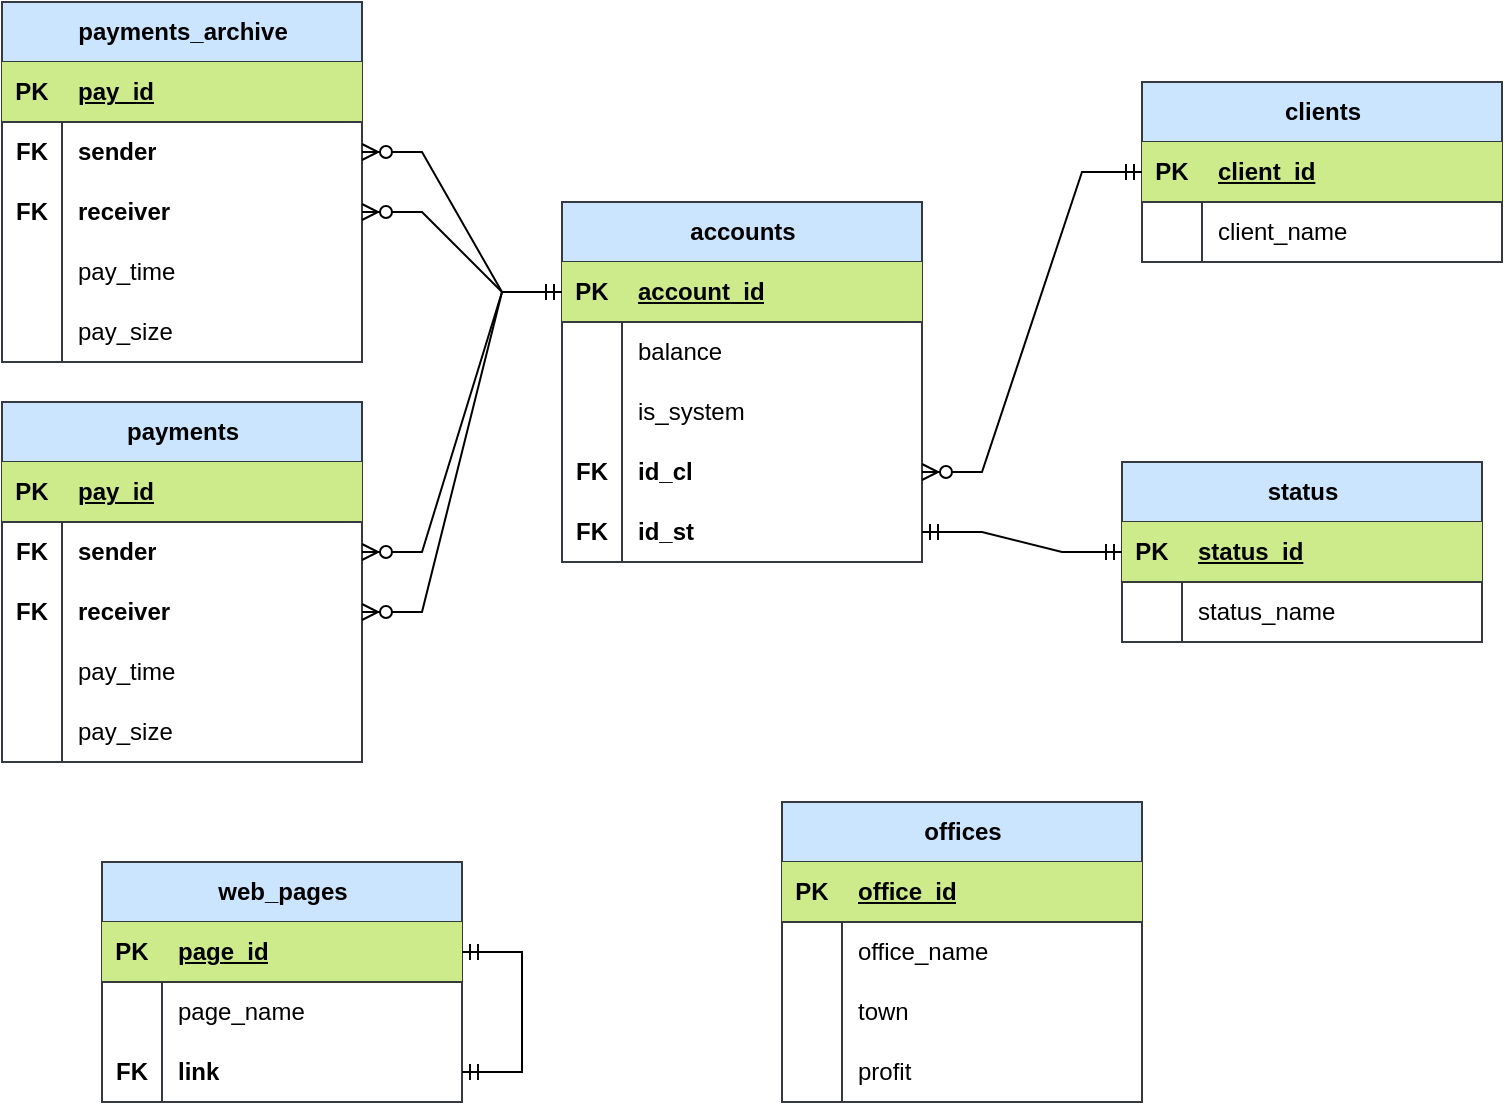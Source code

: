 <mxfile version="24.7.17">
  <diagram id="R2lEEEUBdFMjLlhIrx00" name="Page-1">
    <mxGraphModel dx="1195" dy="1673" grid="1" gridSize="10" guides="1" tooltips="1" connect="1" arrows="1" fold="1" page="1" pageScale="1" pageWidth="850" pageHeight="1100" math="0" shadow="0" extFonts="Permanent Marker^https://fonts.googleapis.com/css?family=Permanent+Marker">
      <root>
        <mxCell id="0" />
        <mxCell id="1" parent="0" />
        <mxCell id="-ER5kbTZznLm9mM8vhgm-2" value="clients" style="shape=table;startSize=30;container=1;collapsible=1;childLayout=tableLayout;fixedRows=1;rowLines=0;fontStyle=1;align=center;resizeLast=1;html=1;fillColor=#cce5ff;strokeColor=#36393d;" vertex="1" parent="1">
          <mxGeometry x="610" y="-90" width="180" height="90" as="geometry">
            <mxRectangle x="100" y="130" width="70" height="30" as="alternateBounds" />
          </mxGeometry>
        </mxCell>
        <mxCell id="-ER5kbTZznLm9mM8vhgm-3" value="" style="shape=tableRow;horizontal=0;startSize=0;swimlaneHead=0;swimlaneBody=0;fillColor=#cdeb8b;collapsible=0;dropTarget=0;points=[[0,0.5],[1,0.5]];portConstraint=eastwest;top=0;left=0;right=0;bottom=1;strokeColor=#36393d;" vertex="1" parent="-ER5kbTZznLm9mM8vhgm-2">
          <mxGeometry y="30" width="180" height="30" as="geometry" />
        </mxCell>
        <mxCell id="-ER5kbTZznLm9mM8vhgm-4" value="PK" style="shape=partialRectangle;connectable=0;fillColor=none;top=0;left=0;bottom=0;right=0;fontStyle=1;overflow=hidden;whiteSpace=wrap;html=1;" vertex="1" parent="-ER5kbTZznLm9mM8vhgm-3">
          <mxGeometry width="30" height="30" as="geometry">
            <mxRectangle width="30" height="30" as="alternateBounds" />
          </mxGeometry>
        </mxCell>
        <mxCell id="-ER5kbTZznLm9mM8vhgm-5" value="client_id" style="shape=partialRectangle;connectable=0;fillColor=none;top=0;left=0;bottom=0;right=0;align=left;spacingLeft=6;fontStyle=5;overflow=hidden;whiteSpace=wrap;html=1;" vertex="1" parent="-ER5kbTZznLm9mM8vhgm-3">
          <mxGeometry x="30" width="150" height="30" as="geometry">
            <mxRectangle width="150" height="30" as="alternateBounds" />
          </mxGeometry>
        </mxCell>
        <mxCell id="-ER5kbTZznLm9mM8vhgm-6" value="" style="shape=tableRow;horizontal=0;startSize=0;swimlaneHead=0;swimlaneBody=0;fillColor=none;collapsible=0;dropTarget=0;points=[[0,0.5],[1,0.5]];portConstraint=eastwest;top=0;left=0;right=0;bottom=0;" vertex="1" parent="-ER5kbTZznLm9mM8vhgm-2">
          <mxGeometry y="60" width="180" height="30" as="geometry" />
        </mxCell>
        <mxCell id="-ER5kbTZznLm9mM8vhgm-7" value="" style="shape=partialRectangle;connectable=0;fillColor=none;top=0;left=0;bottom=0;right=0;editable=1;overflow=hidden;whiteSpace=wrap;html=1;" vertex="1" parent="-ER5kbTZznLm9mM8vhgm-6">
          <mxGeometry width="30" height="30" as="geometry">
            <mxRectangle width="30" height="30" as="alternateBounds" />
          </mxGeometry>
        </mxCell>
        <mxCell id="-ER5kbTZznLm9mM8vhgm-8" value="client_name" style="shape=partialRectangle;connectable=0;fillColor=none;top=0;left=0;bottom=0;right=0;align=left;spacingLeft=6;overflow=hidden;whiteSpace=wrap;html=1;" vertex="1" parent="-ER5kbTZznLm9mM8vhgm-6">
          <mxGeometry x="30" width="150" height="30" as="geometry">
            <mxRectangle width="150" height="30" as="alternateBounds" />
          </mxGeometry>
        </mxCell>
        <mxCell id="-ER5kbTZznLm9mM8vhgm-18" value="status" style="shape=table;startSize=30;container=1;collapsible=1;childLayout=tableLayout;fixedRows=1;rowLines=0;fontStyle=1;align=center;resizeLast=1;html=1;fillColor=#cce5ff;strokeColor=#36393d;" vertex="1" parent="1">
          <mxGeometry x="600" y="100" width="180" height="90" as="geometry" />
        </mxCell>
        <mxCell id="-ER5kbTZznLm9mM8vhgm-19" value="" style="shape=tableRow;horizontal=0;startSize=0;swimlaneHead=0;swimlaneBody=0;fillColor=#cdeb8b;collapsible=0;dropTarget=0;points=[[0,0.5],[1,0.5]];portConstraint=eastwest;top=0;left=0;right=0;bottom=1;strokeColor=#36393d;" vertex="1" parent="-ER5kbTZznLm9mM8vhgm-18">
          <mxGeometry y="30" width="180" height="30" as="geometry" />
        </mxCell>
        <mxCell id="-ER5kbTZznLm9mM8vhgm-20" value="PK" style="shape=partialRectangle;connectable=0;fillColor=none;top=0;left=0;bottom=0;right=0;fontStyle=1;overflow=hidden;whiteSpace=wrap;html=1;" vertex="1" parent="-ER5kbTZznLm9mM8vhgm-19">
          <mxGeometry width="30" height="30" as="geometry">
            <mxRectangle width="30" height="30" as="alternateBounds" />
          </mxGeometry>
        </mxCell>
        <mxCell id="-ER5kbTZznLm9mM8vhgm-21" value="status_id" style="shape=partialRectangle;connectable=0;fillColor=none;top=0;left=0;bottom=0;right=0;align=left;spacingLeft=6;fontStyle=5;overflow=hidden;whiteSpace=wrap;html=1;" vertex="1" parent="-ER5kbTZznLm9mM8vhgm-19">
          <mxGeometry x="30" width="150" height="30" as="geometry">
            <mxRectangle width="150" height="30" as="alternateBounds" />
          </mxGeometry>
        </mxCell>
        <mxCell id="-ER5kbTZznLm9mM8vhgm-22" value="" style="shape=tableRow;horizontal=0;startSize=0;swimlaneHead=0;swimlaneBody=0;fillColor=none;collapsible=0;dropTarget=0;points=[[0,0.5],[1,0.5]];portConstraint=eastwest;top=0;left=0;right=0;bottom=0;" vertex="1" parent="-ER5kbTZznLm9mM8vhgm-18">
          <mxGeometry y="60" width="180" height="30" as="geometry" />
        </mxCell>
        <mxCell id="-ER5kbTZznLm9mM8vhgm-23" value="" style="shape=partialRectangle;connectable=0;fillColor=none;top=0;left=0;bottom=0;right=0;editable=1;overflow=hidden;whiteSpace=wrap;html=1;" vertex="1" parent="-ER5kbTZznLm9mM8vhgm-22">
          <mxGeometry width="30" height="30" as="geometry">
            <mxRectangle width="30" height="30" as="alternateBounds" />
          </mxGeometry>
        </mxCell>
        <mxCell id="-ER5kbTZznLm9mM8vhgm-24" value="status_name" style="shape=partialRectangle;connectable=0;fillColor=none;top=0;left=0;bottom=0;right=0;align=left;spacingLeft=6;overflow=hidden;whiteSpace=wrap;html=1;" vertex="1" parent="-ER5kbTZznLm9mM8vhgm-22">
          <mxGeometry x="30" width="150" height="30" as="geometry">
            <mxRectangle width="150" height="30" as="alternateBounds" />
          </mxGeometry>
        </mxCell>
        <mxCell id="-ER5kbTZznLm9mM8vhgm-31" value="accounts" style="shape=table;startSize=30;container=1;collapsible=1;childLayout=tableLayout;fixedRows=1;rowLines=0;fontStyle=1;align=center;resizeLast=1;html=1;fillColor=#cce5ff;strokeColor=#36393d;" vertex="1" parent="1">
          <mxGeometry x="320" y="-30" width="180" height="180" as="geometry" />
        </mxCell>
        <mxCell id="-ER5kbTZznLm9mM8vhgm-32" value="" style="shape=tableRow;horizontal=0;startSize=0;swimlaneHead=0;swimlaneBody=0;fillColor=#cdeb8b;collapsible=0;dropTarget=0;points=[[0,0.5],[1,0.5]];portConstraint=eastwest;top=0;left=0;right=0;bottom=1;strokeColor=#36393d;" vertex="1" parent="-ER5kbTZznLm9mM8vhgm-31">
          <mxGeometry y="30" width="180" height="30" as="geometry" />
        </mxCell>
        <mxCell id="-ER5kbTZznLm9mM8vhgm-33" value="PK" style="shape=partialRectangle;connectable=0;fillColor=none;top=0;left=0;bottom=0;right=0;fontStyle=1;overflow=hidden;whiteSpace=wrap;html=1;" vertex="1" parent="-ER5kbTZznLm9mM8vhgm-32">
          <mxGeometry width="30" height="30" as="geometry">
            <mxRectangle width="30" height="30" as="alternateBounds" />
          </mxGeometry>
        </mxCell>
        <mxCell id="-ER5kbTZznLm9mM8vhgm-34" value="account_id" style="shape=partialRectangle;connectable=0;fillColor=none;top=0;left=0;bottom=0;right=0;align=left;spacingLeft=6;fontStyle=5;overflow=hidden;whiteSpace=wrap;html=1;" vertex="1" parent="-ER5kbTZznLm9mM8vhgm-32">
          <mxGeometry x="30" width="150" height="30" as="geometry">
            <mxRectangle width="150" height="30" as="alternateBounds" />
          </mxGeometry>
        </mxCell>
        <mxCell id="-ER5kbTZznLm9mM8vhgm-35" value="" style="shape=tableRow;horizontal=0;startSize=0;swimlaneHead=0;swimlaneBody=0;fillColor=none;collapsible=0;dropTarget=0;points=[[0,0.5],[1,0.5]];portConstraint=eastwest;top=0;left=0;right=0;bottom=0;" vertex="1" parent="-ER5kbTZznLm9mM8vhgm-31">
          <mxGeometry y="60" width="180" height="30" as="geometry" />
        </mxCell>
        <mxCell id="-ER5kbTZznLm9mM8vhgm-36" value="" style="shape=partialRectangle;connectable=0;fillColor=none;top=0;left=0;bottom=0;right=0;editable=1;overflow=hidden;whiteSpace=wrap;html=1;" vertex="1" parent="-ER5kbTZznLm9mM8vhgm-35">
          <mxGeometry width="30" height="30" as="geometry">
            <mxRectangle width="30" height="30" as="alternateBounds" />
          </mxGeometry>
        </mxCell>
        <mxCell id="-ER5kbTZznLm9mM8vhgm-37" value="balance" style="shape=partialRectangle;connectable=0;fillColor=none;top=0;left=0;bottom=0;right=0;align=left;spacingLeft=6;overflow=hidden;whiteSpace=wrap;html=1;" vertex="1" parent="-ER5kbTZznLm9mM8vhgm-35">
          <mxGeometry x="30" width="150" height="30" as="geometry">
            <mxRectangle width="150" height="30" as="alternateBounds" />
          </mxGeometry>
        </mxCell>
        <mxCell id="-ER5kbTZznLm9mM8vhgm-38" value="" style="shape=tableRow;horizontal=0;startSize=0;swimlaneHead=0;swimlaneBody=0;fillColor=none;collapsible=0;dropTarget=0;points=[[0,0.5],[1,0.5]];portConstraint=eastwest;top=0;left=0;right=0;bottom=0;" vertex="1" parent="-ER5kbTZznLm9mM8vhgm-31">
          <mxGeometry y="90" width="180" height="30" as="geometry" />
        </mxCell>
        <mxCell id="-ER5kbTZznLm9mM8vhgm-39" value="" style="shape=partialRectangle;connectable=0;fillColor=none;top=0;left=0;bottom=0;right=0;editable=1;overflow=hidden;whiteSpace=wrap;html=1;" vertex="1" parent="-ER5kbTZznLm9mM8vhgm-38">
          <mxGeometry width="30" height="30" as="geometry">
            <mxRectangle width="30" height="30" as="alternateBounds" />
          </mxGeometry>
        </mxCell>
        <mxCell id="-ER5kbTZznLm9mM8vhgm-40" value="is_system" style="shape=partialRectangle;connectable=0;fillColor=none;top=0;left=0;bottom=0;right=0;align=left;spacingLeft=6;overflow=hidden;whiteSpace=wrap;html=1;" vertex="1" parent="-ER5kbTZznLm9mM8vhgm-38">
          <mxGeometry x="30" width="150" height="30" as="geometry">
            <mxRectangle width="150" height="30" as="alternateBounds" />
          </mxGeometry>
        </mxCell>
        <mxCell id="-ER5kbTZznLm9mM8vhgm-41" value="" style="shape=tableRow;horizontal=0;startSize=0;swimlaneHead=0;swimlaneBody=0;fillColor=none;collapsible=0;dropTarget=0;points=[[0,0.5],[1,0.5]];portConstraint=eastwest;top=0;left=0;right=0;bottom=0;" vertex="1" parent="-ER5kbTZznLm9mM8vhgm-31">
          <mxGeometry y="120" width="180" height="30" as="geometry" />
        </mxCell>
        <mxCell id="-ER5kbTZznLm9mM8vhgm-42" value="&lt;b&gt;FK&lt;/b&gt;" style="shape=partialRectangle;connectable=0;fillColor=none;top=0;left=0;bottom=0;right=0;editable=1;overflow=hidden;whiteSpace=wrap;html=1;" vertex="1" parent="-ER5kbTZznLm9mM8vhgm-41">
          <mxGeometry width="30" height="30" as="geometry">
            <mxRectangle width="30" height="30" as="alternateBounds" />
          </mxGeometry>
        </mxCell>
        <mxCell id="-ER5kbTZznLm9mM8vhgm-43" value="&lt;b&gt;id_cl&lt;/b&gt;" style="shape=partialRectangle;connectable=0;fillColor=none;top=0;left=0;bottom=0;right=0;align=left;spacingLeft=6;overflow=hidden;whiteSpace=wrap;html=1;" vertex="1" parent="-ER5kbTZznLm9mM8vhgm-41">
          <mxGeometry x="30" width="150" height="30" as="geometry">
            <mxRectangle width="150" height="30" as="alternateBounds" />
          </mxGeometry>
        </mxCell>
        <mxCell id="-ER5kbTZznLm9mM8vhgm-57" value="" style="shape=tableRow;horizontal=0;startSize=0;swimlaneHead=0;swimlaneBody=0;fillColor=none;collapsible=0;dropTarget=0;points=[[0,0.5],[1,0.5]];portConstraint=eastwest;top=0;left=0;right=0;bottom=0;" vertex="1" parent="-ER5kbTZznLm9mM8vhgm-31">
          <mxGeometry y="150" width="180" height="30" as="geometry" />
        </mxCell>
        <mxCell id="-ER5kbTZznLm9mM8vhgm-58" value="&lt;b&gt;FK&lt;/b&gt;" style="shape=partialRectangle;connectable=0;fillColor=none;top=0;left=0;bottom=0;right=0;editable=1;overflow=hidden;whiteSpace=wrap;html=1;" vertex="1" parent="-ER5kbTZznLm9mM8vhgm-57">
          <mxGeometry width="30" height="30" as="geometry">
            <mxRectangle width="30" height="30" as="alternateBounds" />
          </mxGeometry>
        </mxCell>
        <mxCell id="-ER5kbTZznLm9mM8vhgm-59" value="&lt;b&gt;id_st&lt;/b&gt;" style="shape=partialRectangle;connectable=0;fillColor=none;top=0;left=0;bottom=0;right=0;align=left;spacingLeft=6;overflow=hidden;whiteSpace=wrap;html=1;" vertex="1" parent="-ER5kbTZznLm9mM8vhgm-57">
          <mxGeometry x="30" width="150" height="30" as="geometry">
            <mxRectangle width="150" height="30" as="alternateBounds" />
          </mxGeometry>
        </mxCell>
        <mxCell id="-ER5kbTZznLm9mM8vhgm-60" value="payments" style="shape=table;startSize=30;container=1;collapsible=1;childLayout=tableLayout;fixedRows=1;rowLines=0;fontStyle=1;align=center;resizeLast=1;html=1;fillColor=#cce5ff;strokeColor=#36393d;" vertex="1" parent="1">
          <mxGeometry x="40" y="70" width="180" height="180" as="geometry" />
        </mxCell>
        <mxCell id="-ER5kbTZznLm9mM8vhgm-61" value="" style="shape=tableRow;horizontal=0;startSize=0;swimlaneHead=0;swimlaneBody=0;fillColor=#cdeb8b;collapsible=0;dropTarget=0;points=[[0,0.5],[1,0.5]];portConstraint=eastwest;top=0;left=0;right=0;bottom=1;strokeColor=#36393d;" vertex="1" parent="-ER5kbTZznLm9mM8vhgm-60">
          <mxGeometry y="30" width="180" height="30" as="geometry" />
        </mxCell>
        <mxCell id="-ER5kbTZznLm9mM8vhgm-62" value="PK" style="shape=partialRectangle;connectable=0;fillColor=none;top=0;left=0;bottom=0;right=0;fontStyle=1;overflow=hidden;whiteSpace=wrap;html=1;" vertex="1" parent="-ER5kbTZznLm9mM8vhgm-61">
          <mxGeometry width="30" height="30" as="geometry">
            <mxRectangle width="30" height="30" as="alternateBounds" />
          </mxGeometry>
        </mxCell>
        <mxCell id="-ER5kbTZznLm9mM8vhgm-63" value="pay_id" style="shape=partialRectangle;connectable=0;fillColor=none;top=0;left=0;bottom=0;right=0;align=left;spacingLeft=6;fontStyle=5;overflow=hidden;whiteSpace=wrap;html=1;" vertex="1" parent="-ER5kbTZznLm9mM8vhgm-61">
          <mxGeometry x="30" width="150" height="30" as="geometry">
            <mxRectangle width="150" height="30" as="alternateBounds" />
          </mxGeometry>
        </mxCell>
        <mxCell id="-ER5kbTZznLm9mM8vhgm-64" value="" style="shape=tableRow;horizontal=0;startSize=0;swimlaneHead=0;swimlaneBody=0;fillColor=none;collapsible=0;dropTarget=0;points=[[0,0.5],[1,0.5]];portConstraint=eastwest;top=0;left=0;right=0;bottom=0;" vertex="1" parent="-ER5kbTZznLm9mM8vhgm-60">
          <mxGeometry y="60" width="180" height="30" as="geometry" />
        </mxCell>
        <mxCell id="-ER5kbTZznLm9mM8vhgm-65" value="FK" style="shape=partialRectangle;connectable=0;fillColor=none;top=0;left=0;bottom=0;right=0;editable=1;overflow=hidden;whiteSpace=wrap;html=1;fontStyle=1" vertex="1" parent="-ER5kbTZznLm9mM8vhgm-64">
          <mxGeometry width="30" height="30" as="geometry">
            <mxRectangle width="30" height="30" as="alternateBounds" />
          </mxGeometry>
        </mxCell>
        <mxCell id="-ER5kbTZznLm9mM8vhgm-66" value="sender" style="shape=partialRectangle;connectable=0;fillColor=none;top=0;left=0;bottom=0;right=0;align=left;spacingLeft=6;overflow=hidden;whiteSpace=wrap;html=1;fontStyle=1" vertex="1" parent="-ER5kbTZznLm9mM8vhgm-64">
          <mxGeometry x="30" width="150" height="30" as="geometry">
            <mxRectangle width="150" height="30" as="alternateBounds" />
          </mxGeometry>
        </mxCell>
        <mxCell id="-ER5kbTZznLm9mM8vhgm-67" value="" style="shape=tableRow;horizontal=0;startSize=0;swimlaneHead=0;swimlaneBody=0;fillColor=none;collapsible=0;dropTarget=0;points=[[0,0.5],[1,0.5]];portConstraint=eastwest;top=0;left=0;right=0;bottom=0;" vertex="1" parent="-ER5kbTZznLm9mM8vhgm-60">
          <mxGeometry y="90" width="180" height="30" as="geometry" />
        </mxCell>
        <mxCell id="-ER5kbTZznLm9mM8vhgm-68" value="FK" style="shape=partialRectangle;connectable=0;fillColor=none;top=0;left=0;bottom=0;right=0;editable=1;overflow=hidden;whiteSpace=wrap;html=1;fontStyle=1" vertex="1" parent="-ER5kbTZznLm9mM8vhgm-67">
          <mxGeometry width="30" height="30" as="geometry">
            <mxRectangle width="30" height="30" as="alternateBounds" />
          </mxGeometry>
        </mxCell>
        <mxCell id="-ER5kbTZznLm9mM8vhgm-69" value="receiver" style="shape=partialRectangle;connectable=0;fillColor=none;top=0;left=0;bottom=0;right=0;align=left;spacingLeft=6;overflow=hidden;whiteSpace=wrap;html=1;fontStyle=1" vertex="1" parent="-ER5kbTZznLm9mM8vhgm-67">
          <mxGeometry x="30" width="150" height="30" as="geometry">
            <mxRectangle width="150" height="30" as="alternateBounds" />
          </mxGeometry>
        </mxCell>
        <mxCell id="-ER5kbTZznLm9mM8vhgm-70" value="" style="shape=tableRow;horizontal=0;startSize=0;swimlaneHead=0;swimlaneBody=0;fillColor=none;collapsible=0;dropTarget=0;points=[[0,0.5],[1,0.5]];portConstraint=eastwest;top=0;left=0;right=0;bottom=0;" vertex="1" parent="-ER5kbTZznLm9mM8vhgm-60">
          <mxGeometry y="120" width="180" height="30" as="geometry" />
        </mxCell>
        <mxCell id="-ER5kbTZznLm9mM8vhgm-71" value="" style="shape=partialRectangle;connectable=0;fillColor=none;top=0;left=0;bottom=0;right=0;editable=1;overflow=hidden;whiteSpace=wrap;html=1;" vertex="1" parent="-ER5kbTZznLm9mM8vhgm-70">
          <mxGeometry width="30" height="30" as="geometry">
            <mxRectangle width="30" height="30" as="alternateBounds" />
          </mxGeometry>
        </mxCell>
        <mxCell id="-ER5kbTZznLm9mM8vhgm-72" value="pay_time" style="shape=partialRectangle;connectable=0;fillColor=none;top=0;left=0;bottom=0;right=0;align=left;spacingLeft=6;overflow=hidden;whiteSpace=wrap;html=1;" vertex="1" parent="-ER5kbTZznLm9mM8vhgm-70">
          <mxGeometry x="30" width="150" height="30" as="geometry">
            <mxRectangle width="150" height="30" as="alternateBounds" />
          </mxGeometry>
        </mxCell>
        <mxCell id="-ER5kbTZznLm9mM8vhgm-73" value="" style="shape=tableRow;horizontal=0;startSize=0;swimlaneHead=0;swimlaneBody=0;fillColor=none;collapsible=0;dropTarget=0;points=[[0,0.5],[1,0.5]];portConstraint=eastwest;top=0;left=0;right=0;bottom=0;" vertex="1" parent="-ER5kbTZznLm9mM8vhgm-60">
          <mxGeometry y="150" width="180" height="30" as="geometry" />
        </mxCell>
        <mxCell id="-ER5kbTZznLm9mM8vhgm-74" value="" style="shape=partialRectangle;connectable=0;fillColor=none;top=0;left=0;bottom=0;right=0;editable=1;overflow=hidden;whiteSpace=wrap;html=1;" vertex="1" parent="-ER5kbTZznLm9mM8vhgm-73">
          <mxGeometry width="30" height="30" as="geometry">
            <mxRectangle width="30" height="30" as="alternateBounds" />
          </mxGeometry>
        </mxCell>
        <mxCell id="-ER5kbTZznLm9mM8vhgm-75" value="pay_size" style="shape=partialRectangle;connectable=0;fillColor=none;top=0;left=0;bottom=0;right=0;align=left;spacingLeft=6;overflow=hidden;whiteSpace=wrap;html=1;" vertex="1" parent="-ER5kbTZznLm9mM8vhgm-73">
          <mxGeometry x="30" width="150" height="30" as="geometry">
            <mxRectangle width="150" height="30" as="alternateBounds" />
          </mxGeometry>
        </mxCell>
        <mxCell id="-ER5kbTZznLm9mM8vhgm-76" value="payments_archive" style="shape=table;startSize=30;container=1;collapsible=1;childLayout=tableLayout;fixedRows=1;rowLines=0;fontStyle=1;align=center;resizeLast=1;html=1;fillColor=#cce5ff;strokeColor=#36393d;" vertex="1" parent="1">
          <mxGeometry x="40" y="-130" width="180" height="180" as="geometry" />
        </mxCell>
        <mxCell id="-ER5kbTZznLm9mM8vhgm-77" value="" style="shape=tableRow;horizontal=0;startSize=0;swimlaneHead=0;swimlaneBody=0;fillColor=#cdeb8b;collapsible=0;dropTarget=0;points=[[0,0.5],[1,0.5]];portConstraint=eastwest;top=0;left=0;right=0;bottom=1;strokeColor=#36393d;" vertex="1" parent="-ER5kbTZznLm9mM8vhgm-76">
          <mxGeometry y="30" width="180" height="30" as="geometry" />
        </mxCell>
        <mxCell id="-ER5kbTZznLm9mM8vhgm-78" value="PK" style="shape=partialRectangle;connectable=0;fillColor=none;top=0;left=0;bottom=0;right=0;fontStyle=1;overflow=hidden;whiteSpace=wrap;html=1;" vertex="1" parent="-ER5kbTZznLm9mM8vhgm-77">
          <mxGeometry width="30" height="30" as="geometry">
            <mxRectangle width="30" height="30" as="alternateBounds" />
          </mxGeometry>
        </mxCell>
        <mxCell id="-ER5kbTZznLm9mM8vhgm-79" value="pay_id" style="shape=partialRectangle;connectable=0;fillColor=none;top=0;left=0;bottom=0;right=0;align=left;spacingLeft=6;fontStyle=5;overflow=hidden;whiteSpace=wrap;html=1;" vertex="1" parent="-ER5kbTZznLm9mM8vhgm-77">
          <mxGeometry x="30" width="150" height="30" as="geometry">
            <mxRectangle width="150" height="30" as="alternateBounds" />
          </mxGeometry>
        </mxCell>
        <mxCell id="-ER5kbTZznLm9mM8vhgm-80" value="" style="shape=tableRow;horizontal=0;startSize=0;swimlaneHead=0;swimlaneBody=0;fillColor=none;collapsible=0;dropTarget=0;points=[[0,0.5],[1,0.5]];portConstraint=eastwest;top=0;left=0;right=0;bottom=0;" vertex="1" parent="-ER5kbTZznLm9mM8vhgm-76">
          <mxGeometry y="60" width="180" height="30" as="geometry" />
        </mxCell>
        <mxCell id="-ER5kbTZznLm9mM8vhgm-81" value="FK" style="shape=partialRectangle;connectable=0;fillColor=none;top=0;left=0;bottom=0;right=0;editable=1;overflow=hidden;whiteSpace=wrap;html=1;fontStyle=1" vertex="1" parent="-ER5kbTZznLm9mM8vhgm-80">
          <mxGeometry width="30" height="30" as="geometry">
            <mxRectangle width="30" height="30" as="alternateBounds" />
          </mxGeometry>
        </mxCell>
        <mxCell id="-ER5kbTZznLm9mM8vhgm-82" value="sender" style="shape=partialRectangle;connectable=0;fillColor=none;top=0;left=0;bottom=0;right=0;align=left;spacingLeft=6;overflow=hidden;whiteSpace=wrap;html=1;fontStyle=1" vertex="1" parent="-ER5kbTZznLm9mM8vhgm-80">
          <mxGeometry x="30" width="150" height="30" as="geometry">
            <mxRectangle width="150" height="30" as="alternateBounds" />
          </mxGeometry>
        </mxCell>
        <mxCell id="-ER5kbTZznLm9mM8vhgm-83" value="" style="shape=tableRow;horizontal=0;startSize=0;swimlaneHead=0;swimlaneBody=0;fillColor=none;collapsible=0;dropTarget=0;points=[[0,0.5],[1,0.5]];portConstraint=eastwest;top=0;left=0;right=0;bottom=0;" vertex="1" parent="-ER5kbTZznLm9mM8vhgm-76">
          <mxGeometry y="90" width="180" height="30" as="geometry" />
        </mxCell>
        <mxCell id="-ER5kbTZznLm9mM8vhgm-84" value="FK" style="shape=partialRectangle;connectable=0;fillColor=none;top=0;left=0;bottom=0;right=0;editable=1;overflow=hidden;whiteSpace=wrap;html=1;fontStyle=1" vertex="1" parent="-ER5kbTZznLm9mM8vhgm-83">
          <mxGeometry width="30" height="30" as="geometry">
            <mxRectangle width="30" height="30" as="alternateBounds" />
          </mxGeometry>
        </mxCell>
        <mxCell id="-ER5kbTZznLm9mM8vhgm-85" value="receiver" style="shape=partialRectangle;connectable=0;fillColor=none;top=0;left=0;bottom=0;right=0;align=left;spacingLeft=6;overflow=hidden;whiteSpace=wrap;html=1;fontStyle=1" vertex="1" parent="-ER5kbTZznLm9mM8vhgm-83">
          <mxGeometry x="30" width="150" height="30" as="geometry">
            <mxRectangle width="150" height="30" as="alternateBounds" />
          </mxGeometry>
        </mxCell>
        <mxCell id="-ER5kbTZznLm9mM8vhgm-86" value="" style="shape=tableRow;horizontal=0;startSize=0;swimlaneHead=0;swimlaneBody=0;fillColor=none;collapsible=0;dropTarget=0;points=[[0,0.5],[1,0.5]];portConstraint=eastwest;top=0;left=0;right=0;bottom=0;" vertex="1" parent="-ER5kbTZznLm9mM8vhgm-76">
          <mxGeometry y="120" width="180" height="30" as="geometry" />
        </mxCell>
        <mxCell id="-ER5kbTZznLm9mM8vhgm-87" value="" style="shape=partialRectangle;connectable=0;fillColor=none;top=0;left=0;bottom=0;right=0;editable=1;overflow=hidden;whiteSpace=wrap;html=1;" vertex="1" parent="-ER5kbTZznLm9mM8vhgm-86">
          <mxGeometry width="30" height="30" as="geometry">
            <mxRectangle width="30" height="30" as="alternateBounds" />
          </mxGeometry>
        </mxCell>
        <mxCell id="-ER5kbTZznLm9mM8vhgm-88" value="pay_time" style="shape=partialRectangle;connectable=0;fillColor=none;top=0;left=0;bottom=0;right=0;align=left;spacingLeft=6;overflow=hidden;whiteSpace=wrap;html=1;" vertex="1" parent="-ER5kbTZznLm9mM8vhgm-86">
          <mxGeometry x="30" width="150" height="30" as="geometry">
            <mxRectangle width="150" height="30" as="alternateBounds" />
          </mxGeometry>
        </mxCell>
        <mxCell id="-ER5kbTZznLm9mM8vhgm-89" value="" style="shape=tableRow;horizontal=0;startSize=0;swimlaneHead=0;swimlaneBody=0;fillColor=none;collapsible=0;dropTarget=0;points=[[0,0.5],[1,0.5]];portConstraint=eastwest;top=0;left=0;right=0;bottom=0;" vertex="1" parent="-ER5kbTZznLm9mM8vhgm-76">
          <mxGeometry y="150" width="180" height="30" as="geometry" />
        </mxCell>
        <mxCell id="-ER5kbTZznLm9mM8vhgm-90" value="" style="shape=partialRectangle;connectable=0;fillColor=none;top=0;left=0;bottom=0;right=0;editable=1;overflow=hidden;whiteSpace=wrap;html=1;" vertex="1" parent="-ER5kbTZznLm9mM8vhgm-89">
          <mxGeometry width="30" height="30" as="geometry">
            <mxRectangle width="30" height="30" as="alternateBounds" />
          </mxGeometry>
        </mxCell>
        <mxCell id="-ER5kbTZznLm9mM8vhgm-91" value="pay_size" style="shape=partialRectangle;connectable=0;fillColor=none;top=0;left=0;bottom=0;right=0;align=left;spacingLeft=6;overflow=hidden;whiteSpace=wrap;html=1;" vertex="1" parent="-ER5kbTZznLm9mM8vhgm-89">
          <mxGeometry x="30" width="150" height="30" as="geometry">
            <mxRectangle width="150" height="30" as="alternateBounds" />
          </mxGeometry>
        </mxCell>
        <mxCell id="-ER5kbTZznLm9mM8vhgm-92" value="web_pages" style="shape=table;startSize=30;container=1;collapsible=1;childLayout=tableLayout;fixedRows=1;rowLines=0;fontStyle=1;align=center;resizeLast=1;html=1;fillColor=#cce5ff;strokeColor=#36393d;" vertex="1" parent="1">
          <mxGeometry x="90" y="300" width="180" height="120" as="geometry" />
        </mxCell>
        <mxCell id="-ER5kbTZznLm9mM8vhgm-93" value="" style="shape=tableRow;horizontal=0;startSize=0;swimlaneHead=0;swimlaneBody=0;fillColor=#cdeb8b;collapsible=0;dropTarget=0;points=[[0,0.5],[1,0.5]];portConstraint=eastwest;top=0;left=0;right=0;bottom=1;strokeColor=#36393d;" vertex="1" parent="-ER5kbTZznLm9mM8vhgm-92">
          <mxGeometry y="30" width="180" height="30" as="geometry" />
        </mxCell>
        <mxCell id="-ER5kbTZznLm9mM8vhgm-94" value="PK" style="shape=partialRectangle;connectable=0;fillColor=none;top=0;left=0;bottom=0;right=0;fontStyle=1;overflow=hidden;whiteSpace=wrap;html=1;" vertex="1" parent="-ER5kbTZznLm9mM8vhgm-93">
          <mxGeometry width="30" height="30" as="geometry">
            <mxRectangle width="30" height="30" as="alternateBounds" />
          </mxGeometry>
        </mxCell>
        <mxCell id="-ER5kbTZznLm9mM8vhgm-95" value="page_id" style="shape=partialRectangle;connectable=0;fillColor=none;top=0;left=0;bottom=0;right=0;align=left;spacingLeft=6;fontStyle=5;overflow=hidden;whiteSpace=wrap;html=1;" vertex="1" parent="-ER5kbTZznLm9mM8vhgm-93">
          <mxGeometry x="30" width="150" height="30" as="geometry">
            <mxRectangle width="150" height="30" as="alternateBounds" />
          </mxGeometry>
        </mxCell>
        <mxCell id="-ER5kbTZznLm9mM8vhgm-96" value="" style="shape=tableRow;horizontal=0;startSize=0;swimlaneHead=0;swimlaneBody=0;fillColor=none;collapsible=0;dropTarget=0;points=[[0,0.5],[1,0.5]];portConstraint=eastwest;top=0;left=0;right=0;bottom=0;" vertex="1" parent="-ER5kbTZznLm9mM8vhgm-92">
          <mxGeometry y="60" width="180" height="30" as="geometry" />
        </mxCell>
        <mxCell id="-ER5kbTZznLm9mM8vhgm-97" value="" style="shape=partialRectangle;connectable=0;fillColor=none;top=0;left=0;bottom=0;right=0;editable=1;overflow=hidden;whiteSpace=wrap;html=1;" vertex="1" parent="-ER5kbTZznLm9mM8vhgm-96">
          <mxGeometry width="30" height="30" as="geometry">
            <mxRectangle width="30" height="30" as="alternateBounds" />
          </mxGeometry>
        </mxCell>
        <mxCell id="-ER5kbTZznLm9mM8vhgm-98" value="page_name" style="shape=partialRectangle;connectable=0;fillColor=none;top=0;left=0;bottom=0;right=0;align=left;spacingLeft=6;overflow=hidden;whiteSpace=wrap;html=1;" vertex="1" parent="-ER5kbTZznLm9mM8vhgm-96">
          <mxGeometry x="30" width="150" height="30" as="geometry">
            <mxRectangle width="150" height="30" as="alternateBounds" />
          </mxGeometry>
        </mxCell>
        <mxCell id="-ER5kbTZznLm9mM8vhgm-99" value="" style="shape=tableRow;horizontal=0;startSize=0;swimlaneHead=0;swimlaneBody=0;fillColor=none;collapsible=0;dropTarget=0;points=[[0,0.5],[1,0.5]];portConstraint=eastwest;top=0;left=0;right=0;bottom=0;" vertex="1" parent="-ER5kbTZznLm9mM8vhgm-92">
          <mxGeometry y="90" width="180" height="30" as="geometry" />
        </mxCell>
        <mxCell id="-ER5kbTZznLm9mM8vhgm-100" value="&lt;b&gt;FK&lt;/b&gt;" style="shape=partialRectangle;connectable=0;fillColor=none;top=0;left=0;bottom=0;right=0;editable=1;overflow=hidden;whiteSpace=wrap;html=1;" vertex="1" parent="-ER5kbTZznLm9mM8vhgm-99">
          <mxGeometry width="30" height="30" as="geometry">
            <mxRectangle width="30" height="30" as="alternateBounds" />
          </mxGeometry>
        </mxCell>
        <mxCell id="-ER5kbTZznLm9mM8vhgm-101" value="&lt;b&gt;link&lt;/b&gt;" style="shape=partialRectangle;connectable=0;fillColor=none;top=0;left=0;bottom=0;right=0;align=left;spacingLeft=6;overflow=hidden;whiteSpace=wrap;html=1;" vertex="1" parent="-ER5kbTZznLm9mM8vhgm-99">
          <mxGeometry x="30" width="150" height="30" as="geometry">
            <mxRectangle width="150" height="30" as="alternateBounds" />
          </mxGeometry>
        </mxCell>
        <mxCell id="-ER5kbTZznLm9mM8vhgm-126" value="" style="edgeStyle=entityRelationEdgeStyle;fontSize=12;html=1;endArrow=ERmandOne;startArrow=ERmandOne;rounded=0;entryX=1;entryY=0.5;entryDx=0;entryDy=0;exitX=1;exitY=0.5;exitDx=0;exitDy=0;" edge="1" parent="-ER5kbTZznLm9mM8vhgm-92" source="-ER5kbTZznLm9mM8vhgm-99" target="-ER5kbTZznLm9mM8vhgm-93">
          <mxGeometry width="100" height="100" relative="1" as="geometry">
            <mxPoint x="300" y="-80" as="sourcePoint" />
            <mxPoint x="430" y="-80" as="targetPoint" />
            <Array as="points">
              <mxPoint x="250" y="30" />
            </Array>
          </mxGeometry>
        </mxCell>
        <mxCell id="-ER5kbTZznLm9mM8vhgm-105" value="offices" style="shape=table;startSize=30;container=1;collapsible=1;childLayout=tableLayout;fixedRows=1;rowLines=0;fontStyle=1;align=center;resizeLast=1;html=1;fillColor=#cce5ff;strokeColor=#36393d;" vertex="1" parent="1">
          <mxGeometry x="430" y="270" width="180" height="150" as="geometry" />
        </mxCell>
        <mxCell id="-ER5kbTZznLm9mM8vhgm-106" value="" style="shape=tableRow;horizontal=0;startSize=0;swimlaneHead=0;swimlaneBody=0;fillColor=#cdeb8b;collapsible=0;dropTarget=0;points=[[0,0.5],[1,0.5]];portConstraint=eastwest;top=0;left=0;right=0;bottom=1;strokeColor=#36393d;" vertex="1" parent="-ER5kbTZznLm9mM8vhgm-105">
          <mxGeometry y="30" width="180" height="30" as="geometry" />
        </mxCell>
        <mxCell id="-ER5kbTZznLm9mM8vhgm-107" value="PK" style="shape=partialRectangle;connectable=0;fillColor=none;top=0;left=0;bottom=0;right=0;fontStyle=1;overflow=hidden;whiteSpace=wrap;html=1;" vertex="1" parent="-ER5kbTZznLm9mM8vhgm-106">
          <mxGeometry width="30" height="30" as="geometry">
            <mxRectangle width="30" height="30" as="alternateBounds" />
          </mxGeometry>
        </mxCell>
        <mxCell id="-ER5kbTZznLm9mM8vhgm-108" value="office_id" style="shape=partialRectangle;connectable=0;fillColor=none;top=0;left=0;bottom=0;right=0;align=left;spacingLeft=6;fontStyle=5;overflow=hidden;whiteSpace=wrap;html=1;" vertex="1" parent="-ER5kbTZznLm9mM8vhgm-106">
          <mxGeometry x="30" width="150" height="30" as="geometry">
            <mxRectangle width="150" height="30" as="alternateBounds" />
          </mxGeometry>
        </mxCell>
        <mxCell id="-ER5kbTZznLm9mM8vhgm-109" value="" style="shape=tableRow;horizontal=0;startSize=0;swimlaneHead=0;swimlaneBody=0;fillColor=none;collapsible=0;dropTarget=0;points=[[0,0.5],[1,0.5]];portConstraint=eastwest;top=0;left=0;right=0;bottom=0;" vertex="1" parent="-ER5kbTZznLm9mM8vhgm-105">
          <mxGeometry y="60" width="180" height="30" as="geometry" />
        </mxCell>
        <mxCell id="-ER5kbTZznLm9mM8vhgm-110" value="" style="shape=partialRectangle;connectable=0;fillColor=none;top=0;left=0;bottom=0;right=0;editable=1;overflow=hidden;whiteSpace=wrap;html=1;" vertex="1" parent="-ER5kbTZznLm9mM8vhgm-109">
          <mxGeometry width="30" height="30" as="geometry">
            <mxRectangle width="30" height="30" as="alternateBounds" />
          </mxGeometry>
        </mxCell>
        <mxCell id="-ER5kbTZznLm9mM8vhgm-111" value="office_name" style="shape=partialRectangle;connectable=0;fillColor=none;top=0;left=0;bottom=0;right=0;align=left;spacingLeft=6;overflow=hidden;whiteSpace=wrap;html=1;" vertex="1" parent="-ER5kbTZznLm9mM8vhgm-109">
          <mxGeometry x="30" width="150" height="30" as="geometry">
            <mxRectangle width="150" height="30" as="alternateBounds" />
          </mxGeometry>
        </mxCell>
        <mxCell id="-ER5kbTZznLm9mM8vhgm-112" value="" style="shape=tableRow;horizontal=0;startSize=0;swimlaneHead=0;swimlaneBody=0;fillColor=none;collapsible=0;dropTarget=0;points=[[0,0.5],[1,0.5]];portConstraint=eastwest;top=0;left=0;right=0;bottom=0;" vertex="1" parent="-ER5kbTZznLm9mM8vhgm-105">
          <mxGeometry y="90" width="180" height="30" as="geometry" />
        </mxCell>
        <mxCell id="-ER5kbTZznLm9mM8vhgm-113" value="" style="shape=partialRectangle;connectable=0;fillColor=none;top=0;left=0;bottom=0;right=0;editable=1;overflow=hidden;whiteSpace=wrap;html=1;" vertex="1" parent="-ER5kbTZznLm9mM8vhgm-112">
          <mxGeometry width="30" height="30" as="geometry">
            <mxRectangle width="30" height="30" as="alternateBounds" />
          </mxGeometry>
        </mxCell>
        <mxCell id="-ER5kbTZznLm9mM8vhgm-114" value="town" style="shape=partialRectangle;connectable=0;fillColor=none;top=0;left=0;bottom=0;right=0;align=left;spacingLeft=6;overflow=hidden;whiteSpace=wrap;html=1;" vertex="1" parent="-ER5kbTZznLm9mM8vhgm-112">
          <mxGeometry x="30" width="150" height="30" as="geometry">
            <mxRectangle width="150" height="30" as="alternateBounds" />
          </mxGeometry>
        </mxCell>
        <mxCell id="-ER5kbTZznLm9mM8vhgm-115" value="" style="shape=tableRow;horizontal=0;startSize=0;swimlaneHead=0;swimlaneBody=0;fillColor=none;collapsible=0;dropTarget=0;points=[[0,0.5],[1,0.5]];portConstraint=eastwest;top=0;left=0;right=0;bottom=0;" vertex="1" parent="-ER5kbTZznLm9mM8vhgm-105">
          <mxGeometry y="120" width="180" height="30" as="geometry" />
        </mxCell>
        <mxCell id="-ER5kbTZznLm9mM8vhgm-116" value="" style="shape=partialRectangle;connectable=0;fillColor=none;top=0;left=0;bottom=0;right=0;editable=1;overflow=hidden;whiteSpace=wrap;html=1;" vertex="1" parent="-ER5kbTZznLm9mM8vhgm-115">
          <mxGeometry width="30" height="30" as="geometry">
            <mxRectangle width="30" height="30" as="alternateBounds" />
          </mxGeometry>
        </mxCell>
        <mxCell id="-ER5kbTZznLm9mM8vhgm-117" value="profit" style="shape=partialRectangle;connectable=0;fillColor=none;top=0;left=0;bottom=0;right=0;align=left;spacingLeft=6;overflow=hidden;whiteSpace=wrap;html=1;" vertex="1" parent="-ER5kbTZznLm9mM8vhgm-115">
          <mxGeometry x="30" width="150" height="30" as="geometry">
            <mxRectangle width="150" height="30" as="alternateBounds" />
          </mxGeometry>
        </mxCell>
        <mxCell id="-ER5kbTZznLm9mM8vhgm-120" value="" style="edgeStyle=entityRelationEdgeStyle;fontSize=12;html=1;endArrow=ERzeroToMany;startArrow=ERmandOne;rounded=0;entryX=1;entryY=0.5;entryDx=0;entryDy=0;exitX=0;exitY=0.5;exitDx=0;exitDy=0;flowAnimation=0;shadow=0;" edge="1" parent="1" source="-ER5kbTZznLm9mM8vhgm-3" target="-ER5kbTZznLm9mM8vhgm-41">
          <mxGeometry width="100" height="100" relative="1" as="geometry">
            <mxPoint x="540" y="270" as="sourcePoint" />
            <mxPoint x="640" y="170" as="targetPoint" />
          </mxGeometry>
        </mxCell>
        <mxCell id="-ER5kbTZznLm9mM8vhgm-121" value="" style="edgeStyle=entityRelationEdgeStyle;fontSize=12;html=1;endArrow=ERmandOne;startArrow=ERmandOne;rounded=0;entryX=0;entryY=0.5;entryDx=0;entryDy=0;exitX=1;exitY=0.5;exitDx=0;exitDy=0;" edge="1" parent="1" source="-ER5kbTZznLm9mM8vhgm-57" target="-ER5kbTZznLm9mM8vhgm-19">
          <mxGeometry width="100" height="100" relative="1" as="geometry">
            <mxPoint x="540" y="270" as="sourcePoint" />
            <mxPoint x="640" y="170" as="targetPoint" />
            <Array as="points">
              <mxPoint x="420" y="230" />
            </Array>
          </mxGeometry>
        </mxCell>
        <mxCell id="-ER5kbTZznLm9mM8vhgm-122" value="" style="edgeStyle=entityRelationEdgeStyle;fontSize=12;html=1;endArrow=ERzeroToMany;startArrow=ERmandOne;rounded=0;exitX=0;exitY=0.5;exitDx=0;exitDy=0;entryX=1;entryY=0.5;entryDx=0;entryDy=0;" edge="1" parent="1" source="-ER5kbTZznLm9mM8vhgm-32" target="-ER5kbTZznLm9mM8vhgm-64">
          <mxGeometry width="100" height="100" relative="1" as="geometry">
            <mxPoint x="540" y="270" as="sourcePoint" />
            <mxPoint x="370" y="230" as="targetPoint" />
          </mxGeometry>
        </mxCell>
        <mxCell id="-ER5kbTZznLm9mM8vhgm-123" value="" style="edgeStyle=entityRelationEdgeStyle;fontSize=12;html=1;endArrow=ERzeroToMany;startArrow=ERmandOne;rounded=0;entryX=1;entryY=0.5;entryDx=0;entryDy=0;exitX=0;exitY=0.5;exitDx=0;exitDy=0;" edge="1" parent="1" source="-ER5kbTZznLm9mM8vhgm-32" target="-ER5kbTZznLm9mM8vhgm-67">
          <mxGeometry width="100" height="100" relative="1" as="geometry">
            <mxPoint x="300" y="110" as="sourcePoint" />
            <mxPoint x="230" y="205" as="targetPoint" />
            <Array as="points">
              <mxPoint x="320" y="20" />
              <mxPoint x="300" y="130" />
              <mxPoint x="290" y="170" />
            </Array>
          </mxGeometry>
        </mxCell>
        <mxCell id="-ER5kbTZznLm9mM8vhgm-124" value="" style="edgeStyle=entityRelationEdgeStyle;fontSize=12;html=1;endArrow=ERzeroToMany;startArrow=ERmandOne;rounded=0;exitX=0;exitY=0.5;exitDx=0;exitDy=0;entryX=1;entryY=0.5;entryDx=0;entryDy=0;" edge="1" parent="1" source="-ER5kbTZznLm9mM8vhgm-32" target="-ER5kbTZznLm9mM8vhgm-80">
          <mxGeometry width="100" height="100" relative="1" as="geometry">
            <mxPoint x="340" y="35" as="sourcePoint" />
            <mxPoint x="240" y="215" as="targetPoint" />
            <Array as="points">
              <mxPoint x="220" y="-60" />
              <mxPoint x="230" y="-60" />
            </Array>
          </mxGeometry>
        </mxCell>
        <mxCell id="-ER5kbTZznLm9mM8vhgm-125" value="" style="edgeStyle=entityRelationEdgeStyle;fontSize=12;html=1;endArrow=ERzeroToMany;startArrow=ERmandOne;rounded=0;exitX=0;exitY=0.5;exitDx=0;exitDy=0;entryX=1;entryY=0.5;entryDx=0;entryDy=0;" edge="1" parent="1" source="-ER5kbTZznLm9mM8vhgm-32" target="-ER5kbTZznLm9mM8vhgm-83">
          <mxGeometry width="100" height="100" relative="1" as="geometry">
            <mxPoint x="350" y="45" as="sourcePoint" />
            <mxPoint x="250" y="225" as="targetPoint" />
          </mxGeometry>
        </mxCell>
      </root>
    </mxGraphModel>
  </diagram>
</mxfile>
